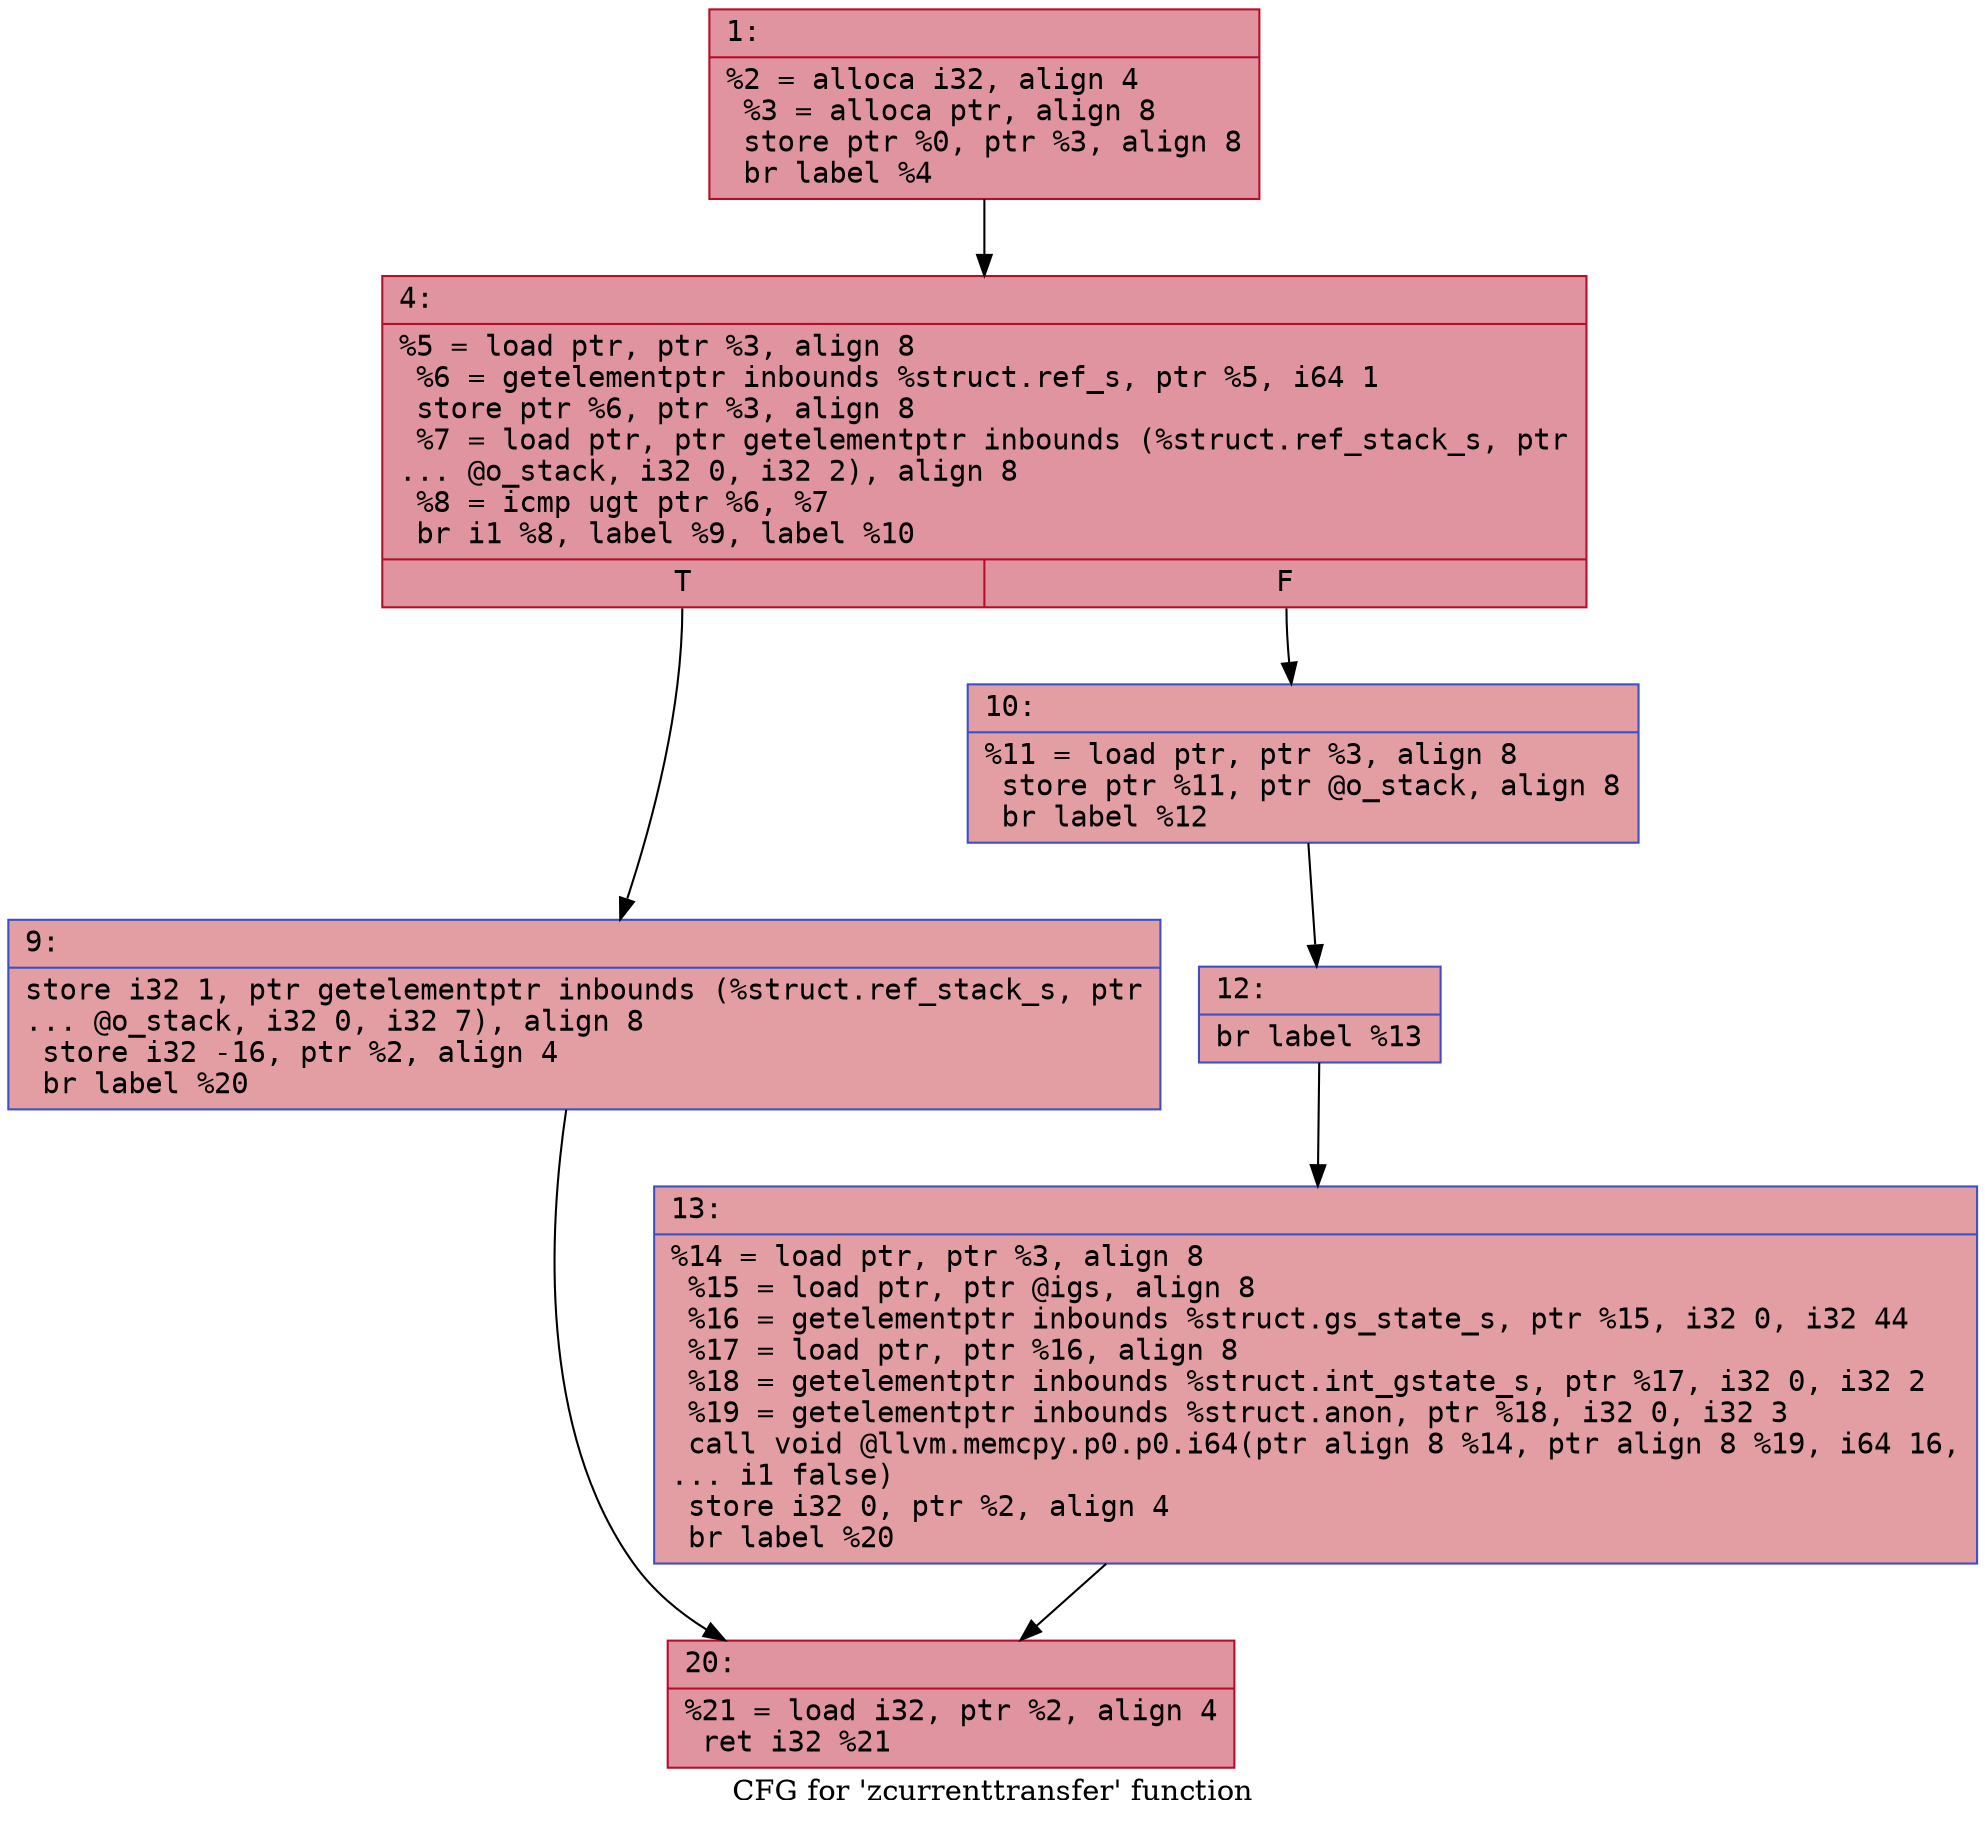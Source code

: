 digraph "CFG for 'zcurrenttransfer' function" {
	label="CFG for 'zcurrenttransfer' function";

	Node0x60000189f020 [shape=record,color="#b70d28ff", style=filled, fillcolor="#b70d2870" fontname="Courier",label="{1:\l|  %2 = alloca i32, align 4\l  %3 = alloca ptr, align 8\l  store ptr %0, ptr %3, align 8\l  br label %4\l}"];
	Node0x60000189f020 -> Node0x60000189f070[tooltip="1 -> 4\nProbability 100.00%" ];
	Node0x60000189f070 [shape=record,color="#b70d28ff", style=filled, fillcolor="#b70d2870" fontname="Courier",label="{4:\l|  %5 = load ptr, ptr %3, align 8\l  %6 = getelementptr inbounds %struct.ref_s, ptr %5, i64 1\l  store ptr %6, ptr %3, align 8\l  %7 = load ptr, ptr getelementptr inbounds (%struct.ref_stack_s, ptr\l... @o_stack, i32 0, i32 2), align 8\l  %8 = icmp ugt ptr %6, %7\l  br i1 %8, label %9, label %10\l|{<s0>T|<s1>F}}"];
	Node0x60000189f070:s0 -> Node0x60000189f0c0[tooltip="4 -> 9\nProbability 50.00%" ];
	Node0x60000189f070:s1 -> Node0x60000189f110[tooltip="4 -> 10\nProbability 50.00%" ];
	Node0x60000189f0c0 [shape=record,color="#3d50c3ff", style=filled, fillcolor="#be242e70" fontname="Courier",label="{9:\l|  store i32 1, ptr getelementptr inbounds (%struct.ref_stack_s, ptr\l... @o_stack, i32 0, i32 7), align 8\l  store i32 -16, ptr %2, align 4\l  br label %20\l}"];
	Node0x60000189f0c0 -> Node0x60000189f200[tooltip="9 -> 20\nProbability 100.00%" ];
	Node0x60000189f110 [shape=record,color="#3d50c3ff", style=filled, fillcolor="#be242e70" fontname="Courier",label="{10:\l|  %11 = load ptr, ptr %3, align 8\l  store ptr %11, ptr @o_stack, align 8\l  br label %12\l}"];
	Node0x60000189f110 -> Node0x60000189f160[tooltip="10 -> 12\nProbability 100.00%" ];
	Node0x60000189f160 [shape=record,color="#3d50c3ff", style=filled, fillcolor="#be242e70" fontname="Courier",label="{12:\l|  br label %13\l}"];
	Node0x60000189f160 -> Node0x60000189f1b0[tooltip="12 -> 13\nProbability 100.00%" ];
	Node0x60000189f1b0 [shape=record,color="#3d50c3ff", style=filled, fillcolor="#be242e70" fontname="Courier",label="{13:\l|  %14 = load ptr, ptr %3, align 8\l  %15 = load ptr, ptr @igs, align 8\l  %16 = getelementptr inbounds %struct.gs_state_s, ptr %15, i32 0, i32 44\l  %17 = load ptr, ptr %16, align 8\l  %18 = getelementptr inbounds %struct.int_gstate_s, ptr %17, i32 0, i32 2\l  %19 = getelementptr inbounds %struct.anon, ptr %18, i32 0, i32 3\l  call void @llvm.memcpy.p0.p0.i64(ptr align 8 %14, ptr align 8 %19, i64 16,\l... i1 false)\l  store i32 0, ptr %2, align 4\l  br label %20\l}"];
	Node0x60000189f1b0 -> Node0x60000189f200[tooltip="13 -> 20\nProbability 100.00%" ];
	Node0x60000189f200 [shape=record,color="#b70d28ff", style=filled, fillcolor="#b70d2870" fontname="Courier",label="{20:\l|  %21 = load i32, ptr %2, align 4\l  ret i32 %21\l}"];
}
